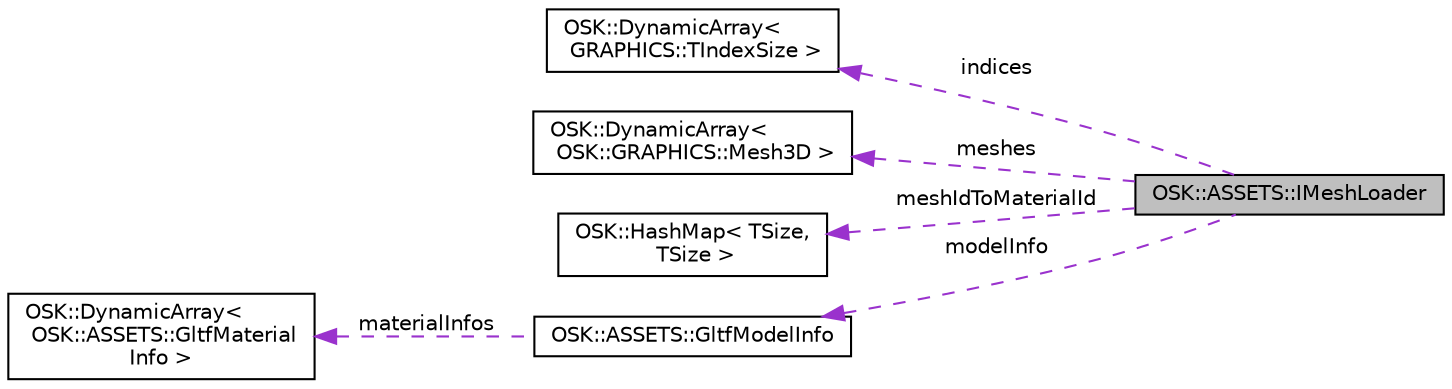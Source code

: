digraph "OSK::ASSETS::IMeshLoader"
{
 // LATEX_PDF_SIZE
  edge [fontname="Helvetica",fontsize="10",labelfontname="Helvetica",labelfontsize="10"];
  node [fontname="Helvetica",fontsize="10",shape=record];
  rankdir="LR";
  Node1 [label="OSK::ASSETS::IMeshLoader",height=0.2,width=0.4,color="black", fillcolor="grey75", style="filled", fontcolor="black",tooltip="Clase base para poder importar un modelo GLTF. Se debe crear una clase hija por cada tipo de vértice ..."];
  Node2 -> Node1 [dir="back",color="darkorchid3",fontsize="10",style="dashed",label=" indices" ,fontname="Helvetica"];
  Node2 [label="OSK::DynamicArray\<\l GRAPHICS::TIndexSize \>",height=0.2,width=0.4,color="black", fillcolor="white", style="filled",URL="$class_o_s_k_1_1_dynamic_array.html",tooltip=" "];
  Node3 -> Node1 [dir="back",color="darkorchid3",fontsize="10",style="dashed",label=" meshes" ,fontname="Helvetica"];
  Node3 [label="OSK::DynamicArray\<\l OSK::GRAPHICS::Mesh3D \>",height=0.2,width=0.4,color="black", fillcolor="white", style="filled",URL="$class_o_s_k_1_1_dynamic_array.html",tooltip=" "];
  Node4 -> Node1 [dir="back",color="darkorchid3",fontsize="10",style="dashed",label=" meshIdToMaterialId" ,fontname="Helvetica"];
  Node4 [label="OSK::HashMap\< TSize,\l TSize \>",height=0.2,width=0.4,color="black", fillcolor="white", style="filled",URL="$class_o_s_k_1_1_hash_map.html",tooltip=" "];
  Node5 -> Node1 [dir="back",color="darkorchid3",fontsize="10",style="dashed",label=" modelInfo" ,fontname="Helvetica"];
  Node5 [label="OSK::ASSETS::GltfModelInfo",height=0.2,width=0.4,color="black", fillcolor="white", style="filled",URL="$struct_o_s_k_1_1_a_s_s_e_t_s_1_1_gltf_model_info.html",tooltip="Información relevante de un modelo GLTF, necesario para la correcta generación de meshes."];
  Node6 -> Node5 [dir="back",color="darkorchid3",fontsize="10",style="dashed",label=" materialInfos" ,fontname="Helvetica"];
  Node6 [label="OSK::DynamicArray\<\l OSK::ASSETS::GltfMaterial\lInfo \>",height=0.2,width=0.4,color="black", fillcolor="white", style="filled",URL="$class_o_s_k_1_1_dynamic_array.html",tooltip=" "];
}

